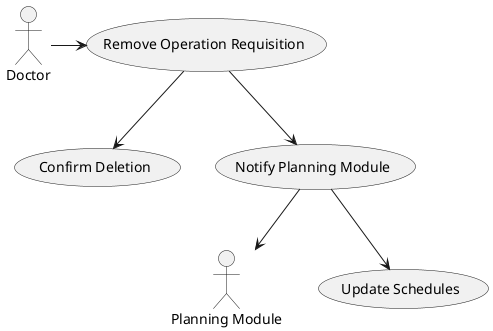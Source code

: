 @startuml

actor "Doctor" as Doctor
actor "Planning Module" as Planning

usecase "Remove Operation Requisition" as UC_RemoveRequisition
usecase "Confirm Deletion" as UC_ConfirmDeletion
usecase "Update Schedules" as UC_UpdateSchedules
usecase "Notify Planning Module" as UC_NotifyPlanning

Doctor -> UC_RemoveRequisition
UC_RemoveRequisition --> UC_ConfirmDeletion
UC_RemoveRequisition --> UC_NotifyPlanning
UC_NotifyPlanning --> Planning
UC_NotifyPlanning --> UC_UpdateSchedules

@enduml